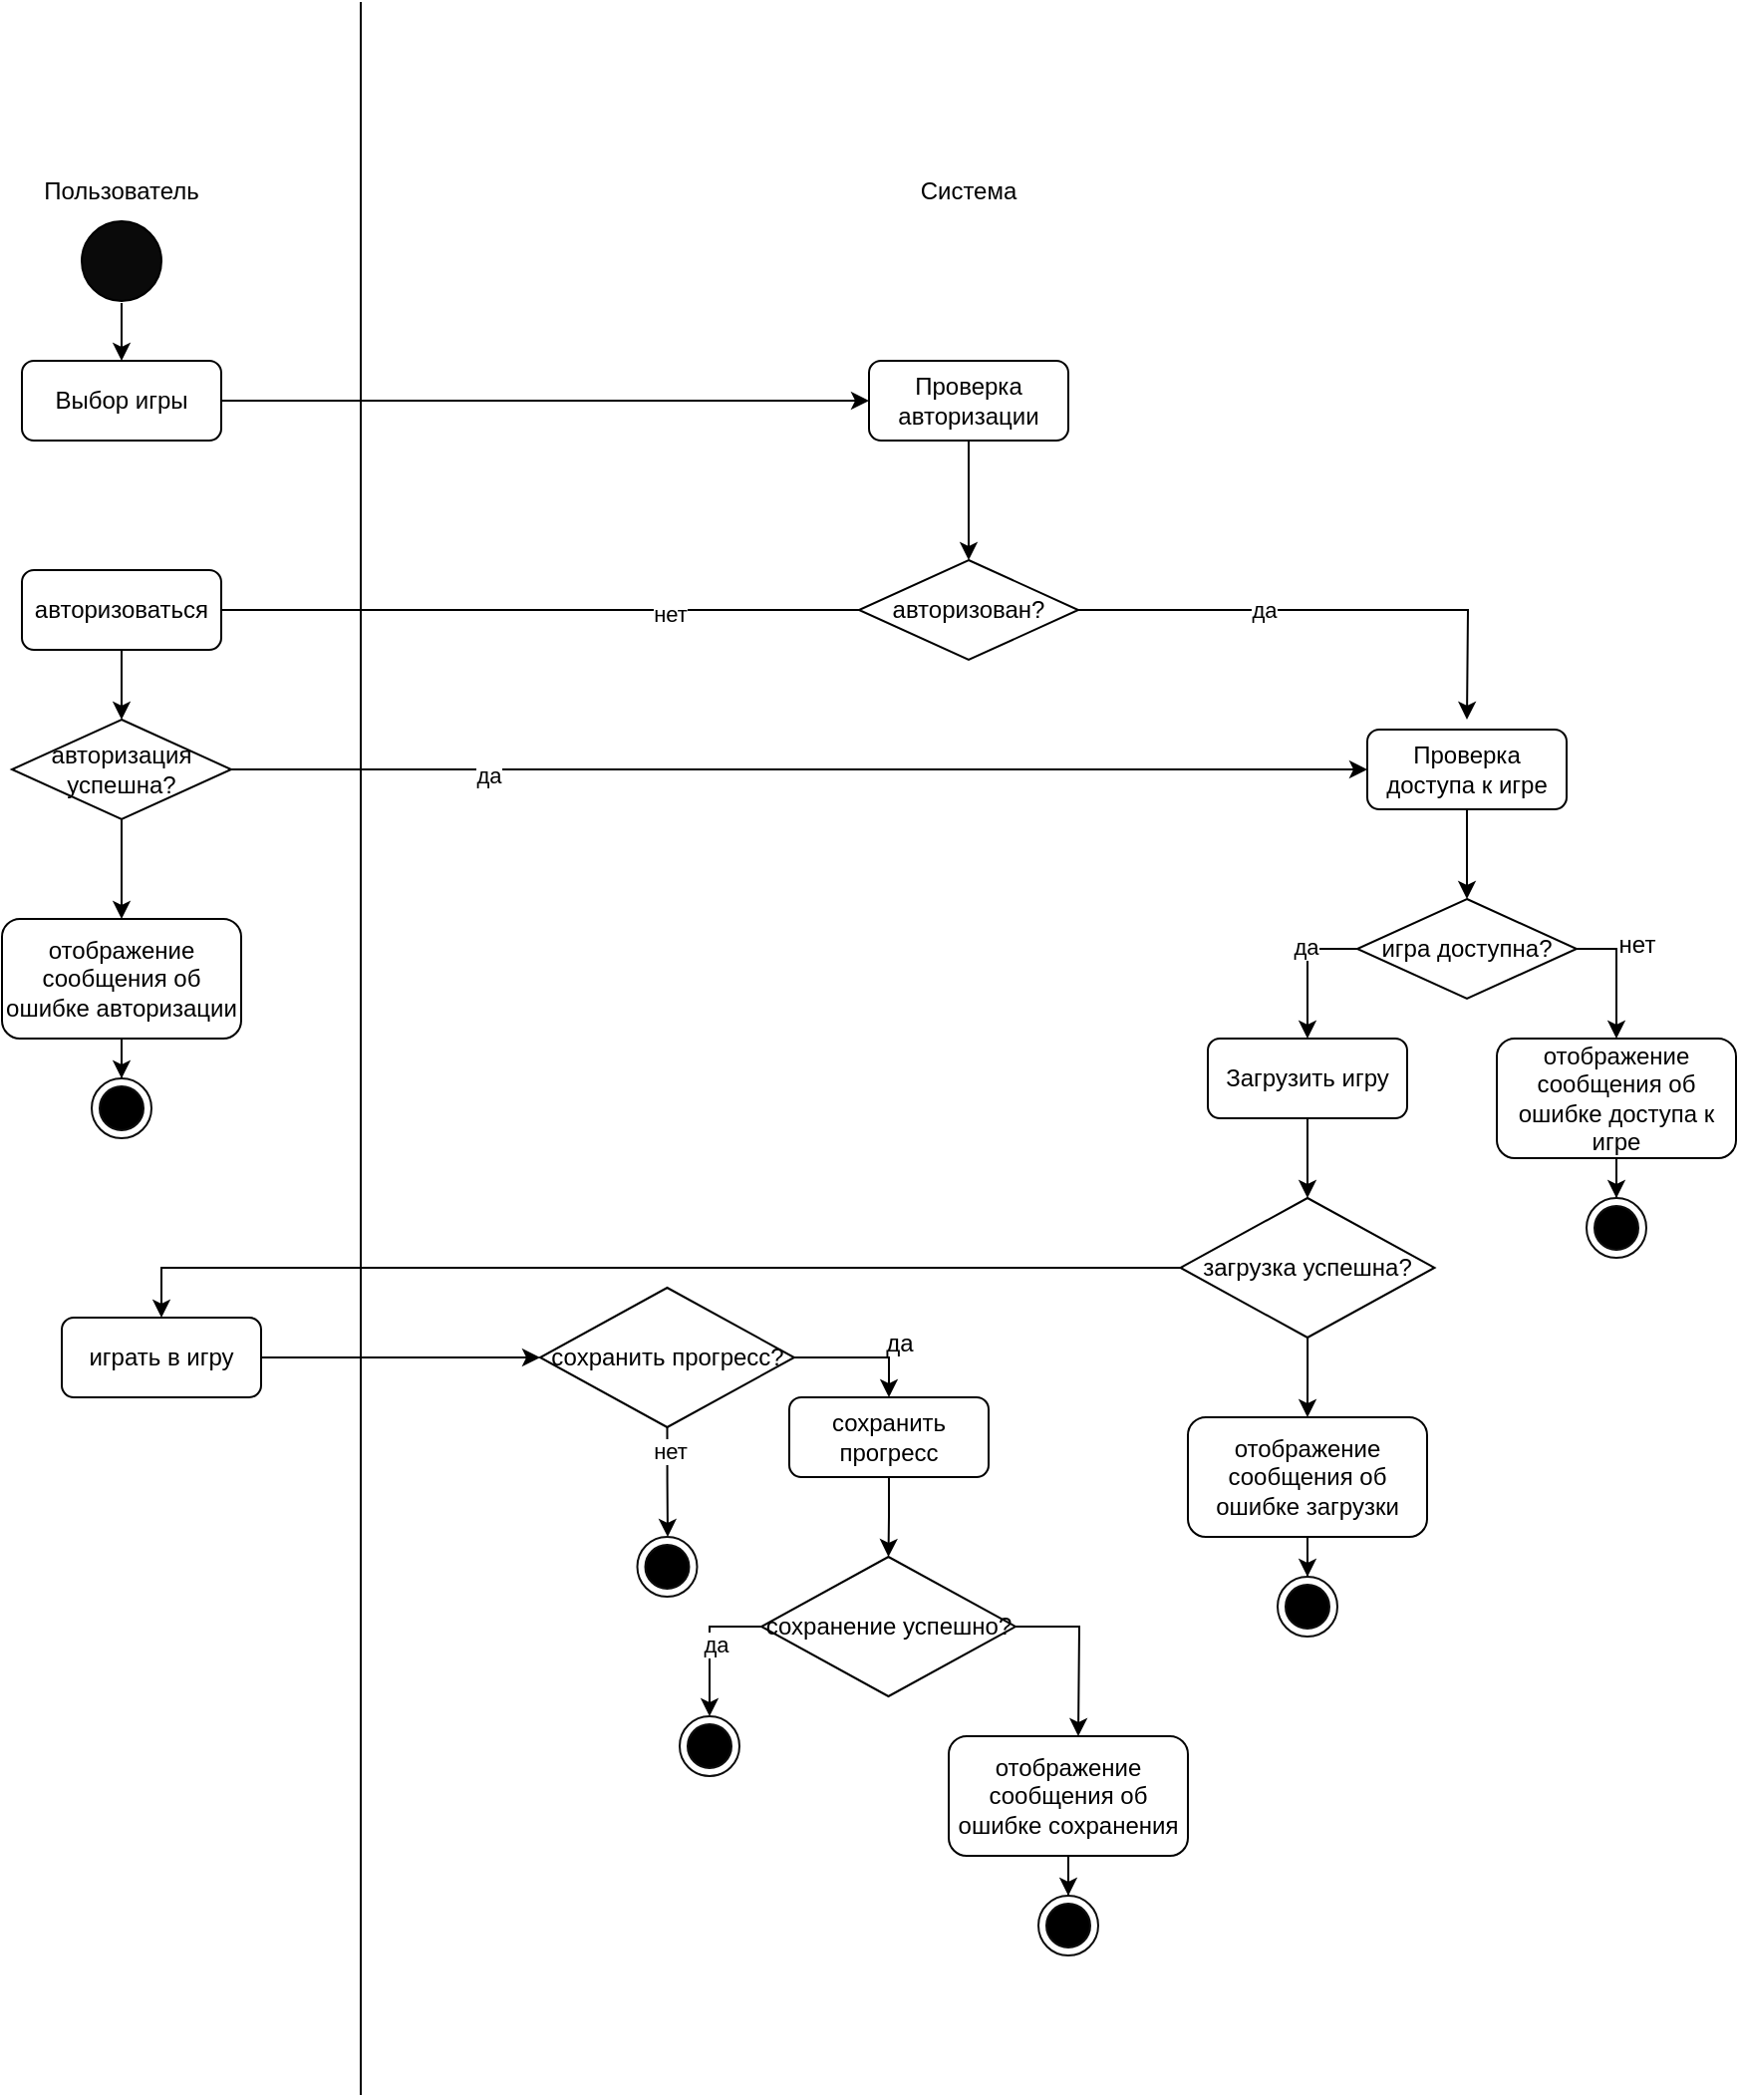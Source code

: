 <mxfile version="25.0.3">
  <diagram name="Страница — 1" id="YwxpJquxlYEGNgDVk19V">
    <mxGraphModel dx="2018" dy="1074" grid="1" gridSize="10" guides="1" tooltips="1" connect="1" arrows="1" fold="1" page="1" pageScale="1" pageWidth="1169" pageHeight="827" math="0" shadow="0">
      <root>
        <mxCell id="0" />
        <mxCell id="1" parent="0" />
        <mxCell id="KjZHPgykI6vtlndFNfHP-1" value="Пользователь" style="text;html=1;align=center;verticalAlign=middle;whiteSpace=wrap;rounded=0;" vertex="1" parent="1">
          <mxGeometry x="170" y="80" width="60" height="30" as="geometry" />
        </mxCell>
        <mxCell id="KjZHPgykI6vtlndFNfHP-2" value="Система" style="text;html=1;align=center;verticalAlign=middle;whiteSpace=wrap;rounded=0;" vertex="1" parent="1">
          <mxGeometry x="595" y="80" width="60" height="30" as="geometry" />
        </mxCell>
        <mxCell id="KjZHPgykI6vtlndFNfHP-5" style="edgeStyle=orthogonalEdgeStyle;rounded=0;orthogonalLoop=1;jettySize=auto;html=1;" edge="1" parent="1" source="KjZHPgykI6vtlndFNfHP-3" target="KjZHPgykI6vtlndFNfHP-4">
          <mxGeometry relative="1" as="geometry" />
        </mxCell>
        <mxCell id="KjZHPgykI6vtlndFNfHP-3" value="" style="ellipse;whiteSpace=wrap;html=1;aspect=fixed;fillColor=#0A0A0A;perimeterSpacing=1;strokeColor=default;shadow=0;" vertex="1" parent="1">
          <mxGeometry x="180" y="110" width="40" height="40" as="geometry" />
        </mxCell>
        <mxCell id="KjZHPgykI6vtlndFNfHP-8" style="edgeStyle=orthogonalEdgeStyle;rounded=0;orthogonalLoop=1;jettySize=auto;html=1;entryX=0;entryY=0.5;entryDx=0;entryDy=0;" edge="1" parent="1" source="KjZHPgykI6vtlndFNfHP-4" target="KjZHPgykI6vtlndFNfHP-7">
          <mxGeometry relative="1" as="geometry" />
        </mxCell>
        <mxCell id="KjZHPgykI6vtlndFNfHP-4" value="Выбор игры" style="rounded=1;whiteSpace=wrap;html=1;" vertex="1" parent="1">
          <mxGeometry x="150" y="180" width="100" height="40" as="geometry" />
        </mxCell>
        <mxCell id="KjZHPgykI6vtlndFNfHP-10" style="edgeStyle=orthogonalEdgeStyle;rounded=0;orthogonalLoop=1;jettySize=auto;html=1;entryX=0.5;entryY=0;entryDx=0;entryDy=0;" edge="1" parent="1" source="KjZHPgykI6vtlndFNfHP-7" target="KjZHPgykI6vtlndFNfHP-9">
          <mxGeometry relative="1" as="geometry" />
        </mxCell>
        <mxCell id="KjZHPgykI6vtlndFNfHP-7" value="Проверка авторизации" style="rounded=1;whiteSpace=wrap;html=1;" vertex="1" parent="1">
          <mxGeometry x="575" y="180" width="100" height="40" as="geometry" />
        </mxCell>
        <mxCell id="KjZHPgykI6vtlndFNfHP-12" style="edgeStyle=orthogonalEdgeStyle;rounded=0;orthogonalLoop=1;jettySize=auto;html=1;exitX=1;exitY=0.5;exitDx=0;exitDy=0;" edge="1" parent="1" source="KjZHPgykI6vtlndFNfHP-9">
          <mxGeometry relative="1" as="geometry">
            <mxPoint x="875" y="360" as="targetPoint" />
            <mxPoint x="965" y="305" as="sourcePoint" />
          </mxGeometry>
        </mxCell>
        <mxCell id="KjZHPgykI6vtlndFNfHP-38" value="да" style="edgeLabel;html=1;align=center;verticalAlign=middle;resizable=0;points=[];" vertex="1" connectable="0" parent="KjZHPgykI6vtlndFNfHP-12">
          <mxGeometry x="-0.261" relative="1" as="geometry">
            <mxPoint as="offset" />
          </mxGeometry>
        </mxCell>
        <mxCell id="KjZHPgykI6vtlndFNfHP-27" style="edgeStyle=orthogonalEdgeStyle;rounded=0;orthogonalLoop=1;jettySize=auto;html=1;exitX=0;exitY=0.5;exitDx=0;exitDy=0;" edge="1" parent="1" source="KjZHPgykI6vtlndFNfHP-9">
          <mxGeometry relative="1" as="geometry">
            <mxPoint x="230" y="305" as="targetPoint" />
          </mxGeometry>
        </mxCell>
        <mxCell id="KjZHPgykI6vtlndFNfHP-37" value="нет" style="edgeLabel;html=1;align=center;verticalAlign=middle;resizable=0;points=[];" vertex="1" connectable="0" parent="KjZHPgykI6vtlndFNfHP-27">
          <mxGeometry x="-0.44" y="2" relative="1" as="geometry">
            <mxPoint as="offset" />
          </mxGeometry>
        </mxCell>
        <mxCell id="KjZHPgykI6vtlndFNfHP-9" value="авторизован?" style="rhombus;whiteSpace=wrap;html=1;" vertex="1" parent="1">
          <mxGeometry x="570" y="280" width="110" height="50" as="geometry" />
        </mxCell>
        <mxCell id="KjZHPgykI6vtlndFNfHP-11" value="" style="endArrow=none;html=1;rounded=0;" edge="1" parent="1">
          <mxGeometry width="50" height="50" relative="1" as="geometry">
            <mxPoint x="320" y="1050" as="sourcePoint" />
            <mxPoint x="320" as="targetPoint" />
          </mxGeometry>
        </mxCell>
        <mxCell id="KjZHPgykI6vtlndFNfHP-16" style="edgeStyle=orthogonalEdgeStyle;rounded=0;orthogonalLoop=1;jettySize=auto;html=1;entryX=0.5;entryY=0;entryDx=0;entryDy=0;" edge="1" parent="1" source="KjZHPgykI6vtlndFNfHP-13" target="KjZHPgykI6vtlndFNfHP-15">
          <mxGeometry relative="1" as="geometry" />
        </mxCell>
        <mxCell id="KjZHPgykI6vtlndFNfHP-13" value="Проверка доступа к игре" style="rounded=1;whiteSpace=wrap;html=1;" vertex="1" parent="1">
          <mxGeometry x="825" y="365" width="100" height="40" as="geometry" />
        </mxCell>
        <mxCell id="KjZHPgykI6vtlndFNfHP-19" style="edgeStyle=orthogonalEdgeStyle;rounded=0;orthogonalLoop=1;jettySize=auto;html=1;exitX=0;exitY=0.5;exitDx=0;exitDy=0;entryX=0.5;entryY=0;entryDx=0;entryDy=0;" edge="1" parent="1" source="KjZHPgykI6vtlndFNfHP-15" target="KjZHPgykI6vtlndFNfHP-18">
          <mxGeometry relative="1" as="geometry" />
        </mxCell>
        <mxCell id="KjZHPgykI6vtlndFNfHP-44" value="да" style="edgeLabel;html=1;align=center;verticalAlign=middle;resizable=0;points=[];" vertex="1" connectable="0" parent="KjZHPgykI6vtlndFNfHP-19">
          <mxGeometry x="-0.286" y="-1" relative="1" as="geometry">
            <mxPoint y="-1" as="offset" />
          </mxGeometry>
        </mxCell>
        <mxCell id="KjZHPgykI6vtlndFNfHP-48" style="edgeStyle=orthogonalEdgeStyle;rounded=0;orthogonalLoop=1;jettySize=auto;html=1;exitX=1;exitY=0.5;exitDx=0;exitDy=0;entryX=0.5;entryY=0;entryDx=0;entryDy=0;" edge="1" parent="1" source="KjZHPgykI6vtlndFNfHP-15" target="KjZHPgykI6vtlndFNfHP-46">
          <mxGeometry relative="1" as="geometry" />
        </mxCell>
        <mxCell id="KjZHPgykI6vtlndFNfHP-15" value="игра доступна?" style="rhombus;whiteSpace=wrap;html=1;" vertex="1" parent="1">
          <mxGeometry x="820" y="450" width="110" height="50" as="geometry" />
        </mxCell>
        <mxCell id="KjZHPgykI6vtlndFNfHP-22" style="edgeStyle=orthogonalEdgeStyle;rounded=0;orthogonalLoop=1;jettySize=auto;html=1;entryX=0.5;entryY=0;entryDx=0;entryDy=0;" edge="1" parent="1" source="KjZHPgykI6vtlndFNfHP-18" target="KjZHPgykI6vtlndFNfHP-21">
          <mxGeometry relative="1" as="geometry" />
        </mxCell>
        <mxCell id="KjZHPgykI6vtlndFNfHP-18" value="Загрузить игру" style="rounded=1;whiteSpace=wrap;html=1;" vertex="1" parent="1">
          <mxGeometry x="745" y="520" width="100" height="40" as="geometry" />
        </mxCell>
        <mxCell id="KjZHPgykI6vtlndFNfHP-25" style="edgeStyle=orthogonalEdgeStyle;rounded=0;orthogonalLoop=1;jettySize=auto;html=1;exitX=0;exitY=0.5;exitDx=0;exitDy=0;entryX=0.5;entryY=0;entryDx=0;entryDy=0;" edge="1" parent="1" source="KjZHPgykI6vtlndFNfHP-21" target="KjZHPgykI6vtlndFNfHP-23">
          <mxGeometry relative="1" as="geometry">
            <mxPoint x="715" y="670" as="targetPoint" />
          </mxGeometry>
        </mxCell>
        <mxCell id="KjZHPgykI6vtlndFNfHP-53" style="edgeStyle=orthogonalEdgeStyle;rounded=0;orthogonalLoop=1;jettySize=auto;html=1;entryX=0.5;entryY=0;entryDx=0;entryDy=0;" edge="1" parent="1" source="KjZHPgykI6vtlndFNfHP-21" target="KjZHPgykI6vtlndFNfHP-51">
          <mxGeometry relative="1" as="geometry" />
        </mxCell>
        <mxCell id="KjZHPgykI6vtlndFNfHP-21" value="загрузка успешна?" style="rhombus;whiteSpace=wrap;html=1;" vertex="1" parent="1">
          <mxGeometry x="731.25" y="600" width="127.5" height="70" as="geometry" />
        </mxCell>
        <mxCell id="KjZHPgykI6vtlndFNfHP-54" style="edgeStyle=orthogonalEdgeStyle;rounded=0;orthogonalLoop=1;jettySize=auto;html=1;exitX=1;exitY=0.5;exitDx=0;exitDy=0;" edge="1" parent="1" source="KjZHPgykI6vtlndFNfHP-23">
          <mxGeometry relative="1" as="geometry">
            <mxPoint x="410" y="680" as="targetPoint" />
          </mxGeometry>
        </mxCell>
        <mxCell id="KjZHPgykI6vtlndFNfHP-23" value="играть в игру" style="rounded=1;whiteSpace=wrap;html=1;" vertex="1" parent="1">
          <mxGeometry x="170" y="660" width="100" height="40" as="geometry" />
        </mxCell>
        <mxCell id="KjZHPgykI6vtlndFNfHP-34" style="edgeStyle=orthogonalEdgeStyle;rounded=0;orthogonalLoop=1;jettySize=auto;html=1;exitX=0.5;exitY=1;exitDx=0;exitDy=0;entryX=0.5;entryY=0;entryDx=0;entryDy=0;" edge="1" parent="1" source="KjZHPgykI6vtlndFNfHP-32" target="KjZHPgykI6vtlndFNfHP-33">
          <mxGeometry relative="1" as="geometry" />
        </mxCell>
        <mxCell id="KjZHPgykI6vtlndFNfHP-32" value="авторизоваться" style="rounded=1;whiteSpace=wrap;html=1;" vertex="1" parent="1">
          <mxGeometry x="150" y="285" width="100" height="40" as="geometry" />
        </mxCell>
        <mxCell id="KjZHPgykI6vtlndFNfHP-35" style="edgeStyle=orthogonalEdgeStyle;rounded=0;orthogonalLoop=1;jettySize=auto;html=1;exitX=1;exitY=0.5;exitDx=0;exitDy=0;entryX=0;entryY=0.5;entryDx=0;entryDy=0;" edge="1" parent="1" source="KjZHPgykI6vtlndFNfHP-33" target="KjZHPgykI6vtlndFNfHP-13">
          <mxGeometry relative="1" as="geometry" />
        </mxCell>
        <mxCell id="KjZHPgykI6vtlndFNfHP-39" value="да" style="edgeLabel;html=1;align=center;verticalAlign=middle;resizable=0;points=[];" vertex="1" connectable="0" parent="KjZHPgykI6vtlndFNfHP-35">
          <mxGeometry x="-0.549" y="-3" relative="1" as="geometry">
            <mxPoint as="offset" />
          </mxGeometry>
        </mxCell>
        <mxCell id="KjZHPgykI6vtlndFNfHP-40" style="edgeStyle=orthogonalEdgeStyle;rounded=0;orthogonalLoop=1;jettySize=auto;html=1;" edge="1" parent="1" source="KjZHPgykI6vtlndFNfHP-33">
          <mxGeometry relative="1" as="geometry">
            <mxPoint x="200" y="460" as="targetPoint" />
          </mxGeometry>
        </mxCell>
        <mxCell id="KjZHPgykI6vtlndFNfHP-33" value="авторизация успешна?" style="rhombus;whiteSpace=wrap;html=1;" vertex="1" parent="1">
          <mxGeometry x="145" y="360" width="110" height="50" as="geometry" />
        </mxCell>
        <mxCell id="KjZHPgykI6vtlndFNfHP-43" style="edgeStyle=orthogonalEdgeStyle;rounded=0;orthogonalLoop=1;jettySize=auto;html=1;exitX=0.5;exitY=1;exitDx=0;exitDy=0;" edge="1" parent="1" source="KjZHPgykI6vtlndFNfHP-41" target="KjZHPgykI6vtlndFNfHP-42">
          <mxGeometry relative="1" as="geometry" />
        </mxCell>
        <mxCell id="KjZHPgykI6vtlndFNfHP-41" value="отображение сообщения об ошибке авторизации" style="rounded=1;whiteSpace=wrap;html=1;" vertex="1" parent="1">
          <mxGeometry x="140" y="460" width="120" height="60" as="geometry" />
        </mxCell>
        <mxCell id="KjZHPgykI6vtlndFNfHP-42" value="" style="ellipse;html=1;shape=endState;fillColor=#000000;strokeColor=#0D0D0D;" vertex="1" parent="1">
          <mxGeometry x="185" y="540" width="30" height="30" as="geometry" />
        </mxCell>
        <mxCell id="KjZHPgykI6vtlndFNfHP-45" style="edgeStyle=orthogonalEdgeStyle;rounded=0;orthogonalLoop=1;jettySize=auto;html=1;exitX=0.5;exitY=1;exitDx=0;exitDy=0;" edge="1" parent="1" source="KjZHPgykI6vtlndFNfHP-46" target="KjZHPgykI6vtlndFNfHP-47">
          <mxGeometry relative="1" as="geometry" />
        </mxCell>
        <mxCell id="KjZHPgykI6vtlndFNfHP-46" value="отображение сообщения об ошибке доступа к игре" style="rounded=1;whiteSpace=wrap;html=1;" vertex="1" parent="1">
          <mxGeometry x="890" y="520" width="120" height="60" as="geometry" />
        </mxCell>
        <mxCell id="KjZHPgykI6vtlndFNfHP-47" value="" style="ellipse;html=1;shape=endState;fillColor=#000000;strokeColor=#0D0D0D;" vertex="1" parent="1">
          <mxGeometry x="935" y="600" width="30" height="30" as="geometry" />
        </mxCell>
        <mxCell id="KjZHPgykI6vtlndFNfHP-49" value="нет" style="text;html=1;align=center;verticalAlign=middle;resizable=0;points=[];autosize=1;strokeColor=none;fillColor=none;" vertex="1" parent="1">
          <mxGeometry x="940" y="458" width="40" height="30" as="geometry" />
        </mxCell>
        <mxCell id="KjZHPgykI6vtlndFNfHP-50" style="edgeStyle=orthogonalEdgeStyle;rounded=0;orthogonalLoop=1;jettySize=auto;html=1;exitX=0.5;exitY=1;exitDx=0;exitDy=0;" edge="1" parent="1" source="KjZHPgykI6vtlndFNfHP-51" target="KjZHPgykI6vtlndFNfHP-52">
          <mxGeometry relative="1" as="geometry" />
        </mxCell>
        <mxCell id="KjZHPgykI6vtlndFNfHP-51" value="отображение сообщения об ошибке загрузки" style="rounded=1;whiteSpace=wrap;html=1;" vertex="1" parent="1">
          <mxGeometry x="735" y="710" width="120" height="60" as="geometry" />
        </mxCell>
        <mxCell id="KjZHPgykI6vtlndFNfHP-52" value="" style="ellipse;html=1;shape=endState;fillColor=#000000;strokeColor=#0D0D0D;" vertex="1" parent="1">
          <mxGeometry x="780" y="790" width="30" height="30" as="geometry" />
        </mxCell>
        <mxCell id="KjZHPgykI6vtlndFNfHP-57" style="edgeStyle=orthogonalEdgeStyle;rounded=0;orthogonalLoop=1;jettySize=auto;html=1;exitX=1;exitY=0.5;exitDx=0;exitDy=0;entryX=0.5;entryY=0;entryDx=0;entryDy=0;" edge="1" parent="1" source="KjZHPgykI6vtlndFNfHP-55" target="KjZHPgykI6vtlndFNfHP-56">
          <mxGeometry relative="1" as="geometry" />
        </mxCell>
        <mxCell id="KjZHPgykI6vtlndFNfHP-59" style="edgeStyle=orthogonalEdgeStyle;rounded=0;orthogonalLoop=1;jettySize=auto;html=1;exitX=0.5;exitY=1;exitDx=0;exitDy=0;" edge="1" parent="1" source="KjZHPgykI6vtlndFNfHP-55">
          <mxGeometry relative="1" as="geometry">
            <mxPoint x="474" y="770" as="targetPoint" />
          </mxGeometry>
        </mxCell>
        <mxCell id="KjZHPgykI6vtlndFNfHP-60" value="нет" style="edgeLabel;html=1;align=center;verticalAlign=middle;resizable=0;points=[];" vertex="1" connectable="0" parent="KjZHPgykI6vtlndFNfHP-59">
          <mxGeometry x="-0.562" y="1" relative="1" as="geometry">
            <mxPoint as="offset" />
          </mxGeometry>
        </mxCell>
        <mxCell id="KjZHPgykI6vtlndFNfHP-55" value="сохранить прогресс?" style="rhombus;whiteSpace=wrap;html=1;" vertex="1" parent="1">
          <mxGeometry x="410" y="645" width="127.5" height="70" as="geometry" />
        </mxCell>
        <mxCell id="KjZHPgykI6vtlndFNfHP-63" style="edgeStyle=orthogonalEdgeStyle;rounded=0;orthogonalLoop=1;jettySize=auto;html=1;exitX=0.5;exitY=1;exitDx=0;exitDy=0;entryX=0.5;entryY=0;entryDx=0;entryDy=0;" edge="1" parent="1" source="KjZHPgykI6vtlndFNfHP-56" target="KjZHPgykI6vtlndFNfHP-62">
          <mxGeometry relative="1" as="geometry" />
        </mxCell>
        <mxCell id="KjZHPgykI6vtlndFNfHP-56" value="сохранить прогресс" style="rounded=1;whiteSpace=wrap;html=1;" vertex="1" parent="1">
          <mxGeometry x="535" y="700" width="100" height="40" as="geometry" />
        </mxCell>
        <mxCell id="KjZHPgykI6vtlndFNfHP-58" value="да" style="text;html=1;align=center;verticalAlign=middle;resizable=0;points=[];autosize=1;strokeColor=none;fillColor=none;" vertex="1" parent="1">
          <mxGeometry x="570" y="658" width="40" height="30" as="geometry" />
        </mxCell>
        <mxCell id="KjZHPgykI6vtlndFNfHP-61" value="" style="ellipse;html=1;shape=endState;fillColor=#000000;strokeColor=#0D0D0D;" vertex="1" parent="1">
          <mxGeometry x="458.75" y="770" width="30" height="30" as="geometry" />
        </mxCell>
        <mxCell id="KjZHPgykI6vtlndFNfHP-65" style="edgeStyle=orthogonalEdgeStyle;rounded=0;orthogonalLoop=1;jettySize=auto;html=1;exitX=0;exitY=0.5;exitDx=0;exitDy=0;entryX=0.5;entryY=0;entryDx=0;entryDy=0;" edge="1" parent="1" source="KjZHPgykI6vtlndFNfHP-62" target="KjZHPgykI6vtlndFNfHP-64">
          <mxGeometry relative="1" as="geometry" />
        </mxCell>
        <mxCell id="KjZHPgykI6vtlndFNfHP-66" value="да" style="edgeLabel;html=1;align=center;verticalAlign=middle;resizable=0;points=[];" vertex="1" connectable="0" parent="KjZHPgykI6vtlndFNfHP-65">
          <mxGeometry x="-0.009" y="3" relative="1" as="geometry">
            <mxPoint as="offset" />
          </mxGeometry>
        </mxCell>
        <mxCell id="KjZHPgykI6vtlndFNfHP-67" style="edgeStyle=orthogonalEdgeStyle;rounded=0;orthogonalLoop=1;jettySize=auto;html=1;exitX=1;exitY=0.5;exitDx=0;exitDy=0;" edge="1" parent="1" source="KjZHPgykI6vtlndFNfHP-62">
          <mxGeometry relative="1" as="geometry">
            <mxPoint x="680" y="870" as="targetPoint" />
          </mxGeometry>
        </mxCell>
        <mxCell id="KjZHPgykI6vtlndFNfHP-62" value="сохранение успешно?" style="rhombus;whiteSpace=wrap;html=1;" vertex="1" parent="1">
          <mxGeometry x="521" y="780" width="127.5" height="70" as="geometry" />
        </mxCell>
        <mxCell id="KjZHPgykI6vtlndFNfHP-64" value="" style="ellipse;html=1;shape=endState;fillColor=#000000;strokeColor=#0D0D0D;" vertex="1" parent="1">
          <mxGeometry x="480" y="860" width="30" height="30" as="geometry" />
        </mxCell>
        <mxCell id="KjZHPgykI6vtlndFNfHP-68" style="edgeStyle=orthogonalEdgeStyle;rounded=0;orthogonalLoop=1;jettySize=auto;html=1;exitX=0.5;exitY=1;exitDx=0;exitDy=0;" edge="1" parent="1" source="KjZHPgykI6vtlndFNfHP-69" target="KjZHPgykI6vtlndFNfHP-70">
          <mxGeometry relative="1" as="geometry" />
        </mxCell>
        <mxCell id="KjZHPgykI6vtlndFNfHP-69" value="отображение сообщения об ошибке сохранения" style="rounded=1;whiteSpace=wrap;html=1;" vertex="1" parent="1">
          <mxGeometry x="615" y="870" width="120" height="60" as="geometry" />
        </mxCell>
        <mxCell id="KjZHPgykI6vtlndFNfHP-70" value="" style="ellipse;html=1;shape=endState;fillColor=#000000;strokeColor=#0D0D0D;" vertex="1" parent="1">
          <mxGeometry x="660" y="950" width="30" height="30" as="geometry" />
        </mxCell>
      </root>
    </mxGraphModel>
  </diagram>
</mxfile>
